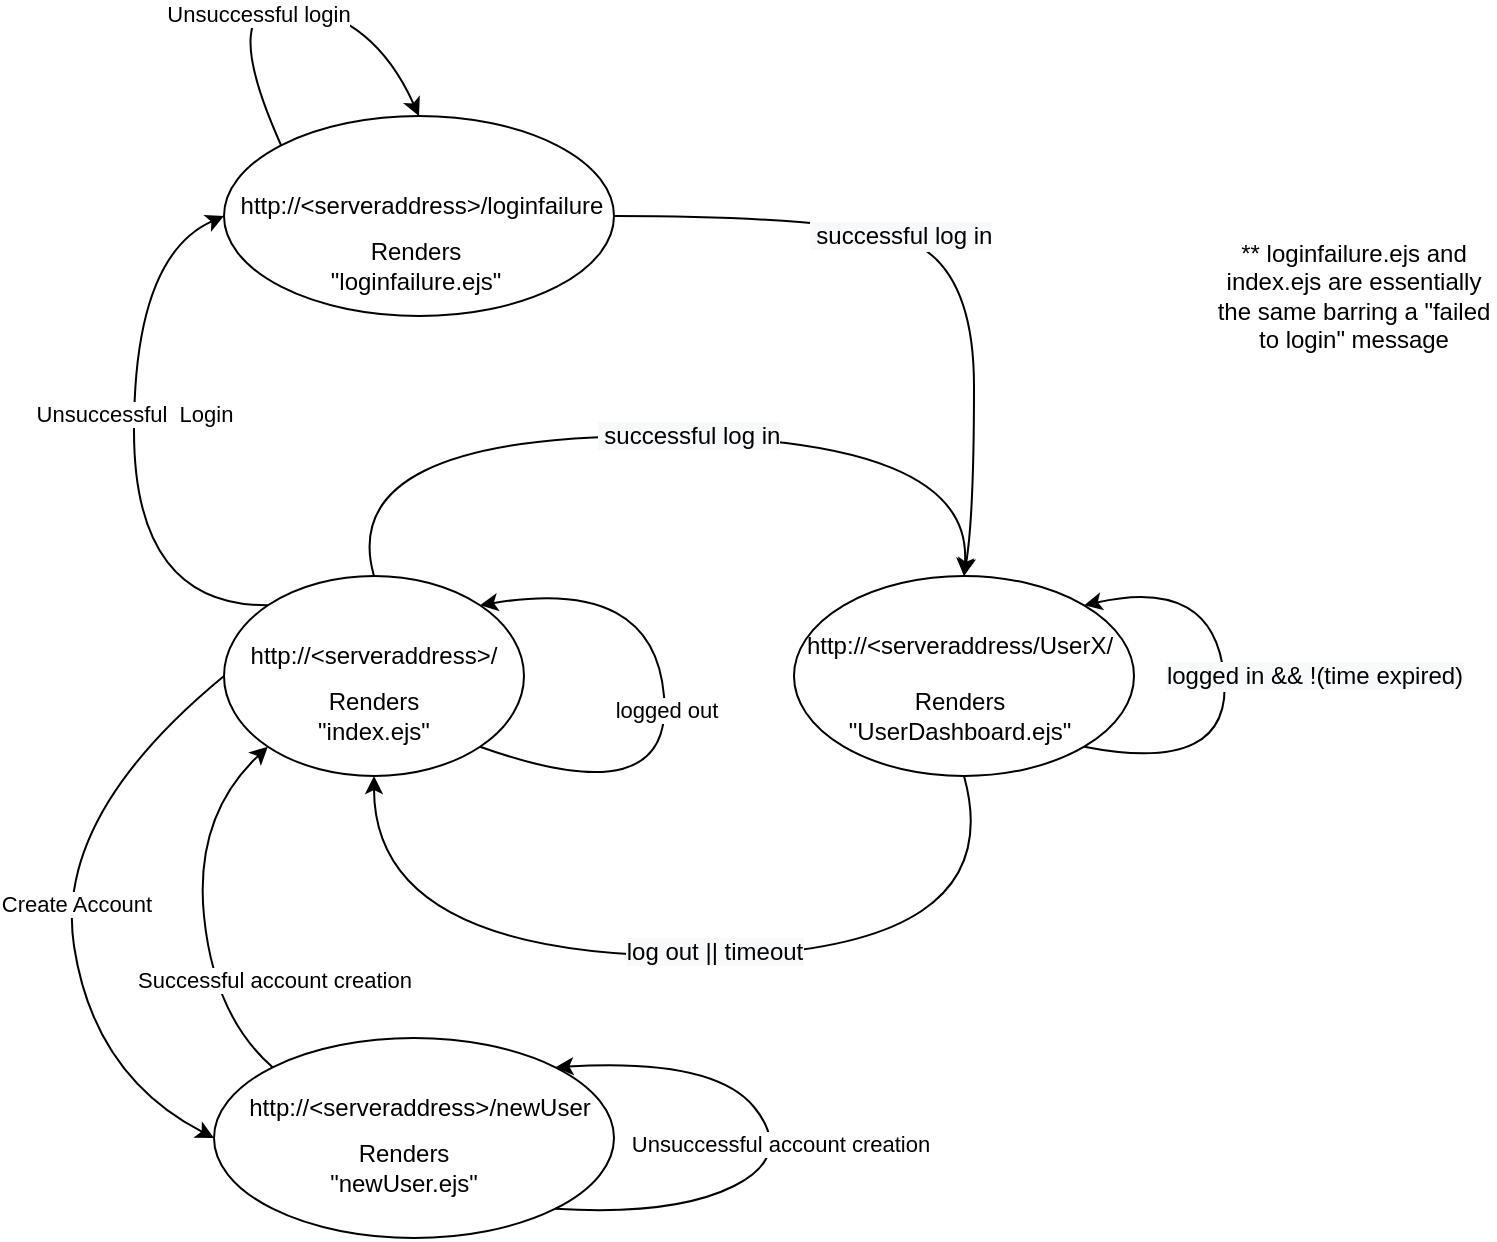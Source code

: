 <mxfile version="15.7.0" type="device"><diagram id="uElH-RjluK3MqZNIPlqf" name="Page-1"><mxGraphModel dx="1186" dy="1713" grid="1" gridSize="10" guides="1" tooltips="1" connect="1" arrows="1" fold="1" page="1" pageScale="1" pageWidth="850" pageHeight="1100" math="0" shadow="0"><root><mxCell id="0"/><mxCell id="1" parent="0"/><mxCell id="rFzy7DH7LXfwJdvgsZ7a-1" value="&lt;span style=&quot;color: rgba(0 , 0 , 0 , 0) ; font-family: monospace ; font-size: 0px&quot;&gt;%3CmxGraphModel%3E%3Croot%3E%3CmxCell%20id%3D%220%22%2F%3E%3CmxCell%20id%3D%221%22%20parent%3D%220%22%2F%3E%3CmxCell%20id%3D%222%22%20value%3D%22%22%20style%3D%22ellipse%3BwhiteSpace%3Dwrap%3Bhtml%3D1%3B%22%20vertex%3D%221%22%20parent%3D%221%22%3E%3CmxGeometry%20x%3D%22150%22%20y%3D%22240%22%20width%3D%22120%22%20height%3D%2280%22%20as%3D%22geometry%22%2F%3E%3C%2FmxCell%3E%3C%2Froot%3E%3C%2FmxGraphModel%3E&lt;/span&gt;" style="ellipse;whiteSpace=wrap;html=1;" vertex="1" parent="1"><mxGeometry x="135" y="240" width="150" height="100" as="geometry"/></mxCell><mxCell id="rFzy7DH7LXfwJdvgsZ7a-3" value="&lt;span style=&quot;color: rgba(0 , 0 , 0 , 0) ; font-family: monospace ; font-size: 0px&quot;&gt;%3CmxGraphModel%3E%3Croot%3E%3CmxCell%20id%3D%220%22%2F%3E%3CmxCell%20id%3D%221%22%20parent%3D%220%22%2F%3E%3CmxCell%20id%3D%222%22%20value%3D%22%22%20style%3D%22ellipse%3BwhiteSpace%3Dwrap%3Bhtml%3D1%3B%22%20vertex%3D%221%22%20parent%3D%221%22%3E%3CmxGeometry%20x%3D%22150%22%20y%3D%22240%22%20width%3D%22120%22%20height%3D%2280%22%20as%3D%22geometry%22%2F%3E%3C%2FmxCell%3E%3C%2Froot%3E%3C%2FmxGraphModel%3E&lt;/span&gt;" style="ellipse;whiteSpace=wrap;html=1;" vertex="1" parent="1"><mxGeometry x="420" y="240" width="170" height="100" as="geometry"/></mxCell><mxCell id="rFzy7DH7LXfwJdvgsZ7a-4" value="http://&amp;lt;serveraddress&amp;gt;/" style="text;html=1;strokeColor=none;fillColor=none;align=center;verticalAlign=middle;whiteSpace=wrap;rounded=0;" vertex="1" parent="1"><mxGeometry x="180" y="265" width="60" height="30" as="geometry"/></mxCell><mxCell id="rFzy7DH7LXfwJdvgsZ7a-5" value="Renders &quot;index.ejs&quot;" style="text;html=1;strokeColor=none;fillColor=none;align=center;verticalAlign=middle;whiteSpace=wrap;rounded=0;" vertex="1" parent="1"><mxGeometry x="180" y="295" width="60" height="30" as="geometry"/></mxCell><mxCell id="rFzy7DH7LXfwJdvgsZ7a-6" value="http://&amp;lt;serveraddress/UserX/" style="text;html=1;strokeColor=none;fillColor=none;align=center;verticalAlign=middle;whiteSpace=wrap;rounded=0;" vertex="1" parent="1"><mxGeometry x="472.5" y="260" width="60" height="30" as="geometry"/></mxCell><mxCell id="rFzy7DH7LXfwJdvgsZ7a-7" value="Renders &quot;UserDashboard.ejs&quot;" style="text;html=1;strokeColor=none;fillColor=none;align=center;verticalAlign=middle;whiteSpace=wrap;rounded=0;" vertex="1" parent="1"><mxGeometry x="472.5" y="295" width="60" height="30" as="geometry"/></mxCell><mxCell id="rFzy7DH7LXfwJdvgsZ7a-8" value="" style="curved=1;endArrow=classic;html=1;rounded=0;exitX=0.5;exitY=0;exitDx=0;exitDy=0;entryX=0.5;entryY=0;entryDx=0;entryDy=0;" edge="1" parent="1" source="rFzy7DH7LXfwJdvgsZ7a-1" target="rFzy7DH7LXfwJdvgsZ7a-3"><mxGeometry width="50" height="50" relative="1" as="geometry"><mxPoint x="80" y="170" as="sourcePoint"/><mxPoint x="130" y="120" as="targetPoint"/><Array as="points"><mxPoint x="190" y="170"/><mxPoint x="510" y="170"/></Array></mxGeometry></mxCell><mxCell id="rFzy7DH7LXfwJdvgsZ7a-33" value="&lt;span style=&quot;font-size: 12px ; background-color: rgb(248 , 249 , 250)&quot;&gt;&amp;nbsp;successful log in&lt;/span&gt;" style="edgeLabel;html=1;align=center;verticalAlign=middle;resizable=0;points=[];" vertex="1" connectable="0" parent="rFzy7DH7LXfwJdvgsZ7a-8"><mxGeometry x="0.079" relative="1" as="geometry"><mxPoint as="offset"/></mxGeometry></mxCell><mxCell id="rFzy7DH7LXfwJdvgsZ7a-11" value="" style="curved=1;endArrow=classic;html=1;rounded=0;exitX=0.5;exitY=1;exitDx=0;exitDy=0;entryX=0.5;entryY=1;entryDx=0;entryDy=0;" edge="1" parent="1" source="rFzy7DH7LXfwJdvgsZ7a-3" target="rFzy7DH7LXfwJdvgsZ7a-1"><mxGeometry width="50" height="50" relative="1" as="geometry"><mxPoint x="490" y="530" as="sourcePoint"/><mxPoint x="540" y="480" as="targetPoint"/><Array as="points"><mxPoint x="530" y="430"/><mxPoint x="210" y="430"/></Array></mxGeometry></mxCell><mxCell id="rFzy7DH7LXfwJdvgsZ7a-52" value="&lt;span style=&quot;font-size: 12px ; background-color: rgb(248 , 249 , 250)&quot;&gt;log out || timeout&lt;/span&gt;" style="edgeLabel;html=1;align=center;verticalAlign=middle;resizable=0;points=[];" vertex="1" connectable="0" parent="rFzy7DH7LXfwJdvgsZ7a-11"><mxGeometry x="-0.033" y="-2" relative="1" as="geometry"><mxPoint as="offset"/></mxGeometry></mxCell><mxCell id="rFzy7DH7LXfwJdvgsZ7a-13" value="" style="curved=1;endArrow=classic;html=1;rounded=0;exitX=1;exitY=1;exitDx=0;exitDy=0;entryX=1;entryY=0;entryDx=0;entryDy=0;" edge="1" parent="1" source="rFzy7DH7LXfwJdvgsZ7a-3" target="rFzy7DH7LXfwJdvgsZ7a-3"><mxGeometry width="50" height="50" relative="1" as="geometry"><mxPoint x="640" y="350" as="sourcePoint"/><mxPoint x="690" y="300" as="targetPoint"/><Array as="points"><mxPoint x="640" y="340"/><mxPoint x="630" y="240"/></Array></mxGeometry></mxCell><mxCell id="rFzy7DH7LXfwJdvgsZ7a-34" value="&lt;span style=&quot;font-size: 12px ; background-color: rgb(248 , 249 , 250)&quot;&gt;logged in &amp;amp;&amp;amp; !(time expired)&lt;/span&gt;" style="edgeLabel;html=1;align=center;verticalAlign=middle;resizable=0;points=[];" vertex="1" connectable="0" parent="rFzy7DH7LXfwJdvgsZ7a-13"><mxGeometry x="0.031" y="-1" relative="1" as="geometry"><mxPoint x="44" y="-1" as="offset"/></mxGeometry></mxCell><mxCell id="rFzy7DH7LXfwJdvgsZ7a-18" value="&lt;span style=&quot;color: rgba(0 , 0 , 0 , 0) ; font-family: monospace ; font-size: 0px&quot;&gt;%3CmxGraphModel%3E%3Croot%3E%3CmxCell%20id%3D%220%22%2F%3E%3CmxCell%20id%3D%221%22%20parent%3D%220%22%2F%3E%3CmxCell%20id%3D%222%22%20value%3D%22%22%20style%3D%22ellipse%3BwhiteSpace%3Dwrap%3Bhtml%3D1%3B%22%20vertex%3D%221%22%20parent%3D%221%22%3E%3CmxGeometry%20x%3D%22150%22%20y%3D%22240%22%20width%3D%22120%22%20height%3D%2280%22%20as%3D%22geometry%22%2F%3E%3C%2FmxCell%3E%3C%2Froot%3E%3C%2FmxGraphModel%3E&lt;/span&gt;" style="ellipse;whiteSpace=wrap;html=1;" vertex="1" parent="1"><mxGeometry x="135" y="10" width="195" height="100" as="geometry"/></mxCell><mxCell id="rFzy7DH7LXfwJdvgsZ7a-20" value="http://&amp;lt;serveraddress&amp;gt;/loginfailure" style="text;html=1;strokeColor=none;fillColor=none;align=center;verticalAlign=middle;whiteSpace=wrap;rounded=0;" vertex="1" parent="1"><mxGeometry x="203.75" y="40" width="60" height="30" as="geometry"/></mxCell><mxCell id="rFzy7DH7LXfwJdvgsZ7a-23" value="Renders &quot;loginfailure.ejs&quot;" style="text;html=1;strokeColor=none;fillColor=none;align=center;verticalAlign=middle;whiteSpace=wrap;rounded=0;" vertex="1" parent="1"><mxGeometry x="201.25" y="70" width="60" height="30" as="geometry"/></mxCell><mxCell id="rFzy7DH7LXfwJdvgsZ7a-24" value="** loginfailure.ejs and index.ejs are essentially the same barring a &quot;failed to login&quot; message" style="text;html=1;strokeColor=none;fillColor=none;align=center;verticalAlign=middle;whiteSpace=wrap;rounded=0;" vertex="1" parent="1"><mxGeometry x="630" y="70" width="140" height="60" as="geometry"/></mxCell><mxCell id="rFzy7DH7LXfwJdvgsZ7a-26" value="" style="curved=1;endArrow=classic;html=1;rounded=0;exitX=0;exitY=0;exitDx=0;exitDy=0;entryX=0;entryY=0.5;entryDx=0;entryDy=0;" edge="1" parent="1" source="rFzy7DH7LXfwJdvgsZ7a-1" target="rFzy7DH7LXfwJdvgsZ7a-18"><mxGeometry width="50" height="50" relative="1" as="geometry"><mxPoint x="50" y="190" as="sourcePoint"/><mxPoint x="100" y="140" as="targetPoint"/><Array as="points"><mxPoint x="90" y="255"/><mxPoint x="90" y="80"/></Array></mxGeometry></mxCell><mxCell id="rFzy7DH7LXfwJdvgsZ7a-30" value="Unsuccessful&amp;nbsp; Login" style="edgeLabel;html=1;align=center;verticalAlign=middle;resizable=0;points=[];" vertex="1" connectable="0" parent="rFzy7DH7LXfwJdvgsZ7a-26"><mxGeometry x="0.119" relative="1" as="geometry"><mxPoint as="offset"/></mxGeometry></mxCell><mxCell id="rFzy7DH7LXfwJdvgsZ7a-28" value="" style="curved=1;endArrow=classic;html=1;rounded=0;exitX=1;exitY=0.5;exitDx=0;exitDy=0;entryX=0.5;entryY=0;entryDx=0;entryDy=0;" edge="1" parent="1" source="rFzy7DH7LXfwJdvgsZ7a-18" target="rFzy7DH7LXfwJdvgsZ7a-3"><mxGeometry width="50" height="50" relative="1" as="geometry"><mxPoint x="430" y="110" as="sourcePoint"/><mxPoint x="480" y="60" as="targetPoint"/><Array as="points"><mxPoint x="430" y="60"/><mxPoint x="510" y="80"/><mxPoint x="510" y="210"/></Array></mxGeometry></mxCell><mxCell id="rFzy7DH7LXfwJdvgsZ7a-32" value="&lt;span style=&quot;font-size: 12px ; background-color: rgb(248 , 249 , 250)&quot;&gt;&amp;nbsp;successful log in&lt;/span&gt;" style="edgeLabel;html=1;align=center;verticalAlign=middle;resizable=0;points=[];" vertex="1" connectable="0" parent="rFzy7DH7LXfwJdvgsZ7a-28"><mxGeometry x="-0.159" y="1" relative="1" as="geometry"><mxPoint as="offset"/></mxGeometry></mxCell><mxCell id="rFzy7DH7LXfwJdvgsZ7a-39" value="" style="curved=1;endArrow=classic;html=1;rounded=0;entryX=0.5;entryY=0;entryDx=0;entryDy=0;exitX=0;exitY=0;exitDx=0;exitDy=0;" edge="1" parent="1" source="rFzy7DH7LXfwJdvgsZ7a-18" target="rFzy7DH7LXfwJdvgsZ7a-18"><mxGeometry width="50" height="50" relative="1" as="geometry"><mxPoint x="130" as="sourcePoint"/><mxPoint x="180" y="-50" as="targetPoint"/><Array as="points"><mxPoint x="130" y="-50"/><mxPoint x="210" y="-40"/></Array></mxGeometry></mxCell><mxCell id="rFzy7DH7LXfwJdvgsZ7a-40" value="Unsuccessful login" style="edgeLabel;html=1;align=center;verticalAlign=middle;resizable=0;points=[];" vertex="1" connectable="0" parent="rFzy7DH7LXfwJdvgsZ7a-39"><mxGeometry x="-0.036" y="-6" relative="1" as="geometry"><mxPoint as="offset"/></mxGeometry></mxCell><mxCell id="rFzy7DH7LXfwJdvgsZ7a-41" value="&lt;span style=&quot;color: rgba(0 , 0 , 0 , 0) ; font-family: monospace ; font-size: 0px&quot;&gt;%3CmxGraphModel%3E%3Croot%3E%3CmxCell%20id%3D%220%22%2F%3E%3CmxCell%20id%3D%221%22%20parent%3D%220%22%2F%3E%3CmxCell%20id%3D%222%22%20value%3D%22%22%20style%3D%22ellipse%3BwhiteSpace%3Dwrap%3Bhtml%3D1%3B%22%20vertex%3D%221%22%20parent%3D%221%22%3E%3CmxGeometry%20x%3D%22150%22%20y%3D%22240%22%20width%3D%22120%22%20height%3D%2280%22%20as%3D%22geometry%22%2F%3E%3C%2FmxCell%3E%3C%2Froot%3E%3C%2FmxGraphModel%3E&lt;/span&gt;" style="ellipse;whiteSpace=wrap;html=1;" vertex="1" parent="1"><mxGeometry x="130" y="471" width="200" height="100" as="geometry"/></mxCell><mxCell id="rFzy7DH7LXfwJdvgsZ7a-43" value="" style="curved=1;endArrow=classic;html=1;rounded=0;exitX=1;exitY=1;exitDx=0;exitDy=0;entryX=1;entryY=0;entryDx=0;entryDy=0;" edge="1" parent="1" source="rFzy7DH7LXfwJdvgsZ7a-1" target="rFzy7DH7LXfwJdvgsZ7a-1"><mxGeometry width="50" height="50" relative="1" as="geometry"><mxPoint x="310" y="360" as="sourcePoint"/><mxPoint x="360" y="310" as="targetPoint"/><Array as="points"><mxPoint x="360" y="360"/><mxPoint x="350" y="240"/></Array></mxGeometry></mxCell><mxCell id="rFzy7DH7LXfwJdvgsZ7a-45" value="&lt;span style=&quot;color: rgba(0 , 0 , 0 , 0) ; font-family: monospace ; font-size: 0px ; background-color: rgb(248 , 249 , 250)&quot;&gt;%3CmxGraphModel%3E%3Croot%3E%3CmxCell%20id%3D%220%22%2F%3E%3CmxCell%20id%3D%221%22%20parent%3D%220%22%2F%3E%3CmxCell%20id%3D%222%22%20value%3D%22%26lt%3Bspan%20style%3D%26quot%3Bfont-size%3A%2012px%20%3B%20background-color%3A%20rgb(248%20%2C%20249%20%2C%20250)%26quot%3B%26gt%3Blogged%20out%26lt%3B%2Fspan%26gt%3B%22%20style%3D%22edgeLabel%3Bhtml%3D1%3Balign%3Dcenter%3BverticalAlign%3Dmiddle%3Bresizable%3D0%3Bpoints%3D%5B%5D%3B%22%20vertex%3D%221%22%20connectable%3D%220%22%20parent%3D%221%22%3E%3CmxGeometry%20x%3D%22100%22%20y%3D%22311.069%22%20as%3D%22geometry%22%2F%3E%3C%2FmxCell%3E%3C%2Froot%3E%3C%2FmxGraphModel%3E&lt;/span&gt;&lt;span style=&quot;color: rgba(0 , 0 , 0 , 0) ; font-family: monospace ; font-size: 0px ; background-color: rgb(248 , 249 , 250)&quot;&gt;%3CmxGraphModel%3E%3Croot%3E%3CmxCell%20id%3D%220%22%2F%3E%3CmxCell%20id%3D%221%22%20parent%3D%220%22%2F%3E%3CmxCell%20id%3D%222%22%20value%3D%22%26lt%3Bspan%20style%3D%26quot%3Bfont-size%3A%2012px%20%3B%20background-color%3A%20rgb(248%20%2C%20249%20%2C%20250)%26quot%3B%26gt%3Blogged%20out%26lt%3B%2Fspan%26gt%3B%22%20style%3D%22edgeLabel%3Bhtml%3D1%3Balign%3Dcenter%3BverticalAlign%3Dmiddle%3Bresizable%3D0%3Bpoints%3D%5B%5D%3B%22%20vertex%3D%221%22%20connectable%3D%220%22%20parent%3D%221%22%3E%3CmxGeometry%20x%3D%22100%22%20y%3D%22311.069%22%20as%3D%22geometry%22%2F%3E%3C%2FmxCell%3E%3C%2Froot%3E%3C%2FmxGraphModel%3E&lt;/span&gt;" style="edgeLabel;html=1;align=center;verticalAlign=middle;resizable=0;points=[];" vertex="1" connectable="0" parent="rFzy7DH7LXfwJdvgsZ7a-43"><mxGeometry x="0.035" relative="1" as="geometry"><mxPoint as="offset"/></mxGeometry></mxCell><mxCell id="rFzy7DH7LXfwJdvgsZ7a-46" value="logged out" style="edgeLabel;html=1;align=center;verticalAlign=middle;resizable=0;points=[];" vertex="1" connectable="0" parent="rFzy7DH7LXfwJdvgsZ7a-43"><mxGeometry x="0.002" relative="1" as="geometry"><mxPoint as="offset"/></mxGeometry></mxCell><mxCell id="rFzy7DH7LXfwJdvgsZ7a-47" value="z" style="curved=1;endArrow=classic;html=1;rounded=0;exitX=0;exitY=0.5;exitDx=0;exitDy=0;entryX=0;entryY=0.5;entryDx=0;entryDy=0;" edge="1" parent="1" source="rFzy7DH7LXfwJdvgsZ7a-1" target="rFzy7DH7LXfwJdvgsZ7a-41"><mxGeometry width="50" height="50" relative="1" as="geometry"><mxPoint x="40" y="400" as="sourcePoint"/><mxPoint x="90" y="350" as="targetPoint"/><Array as="points"><mxPoint x="50" y="360"/><mxPoint x="70" y="490"/></Array></mxGeometry></mxCell><mxCell id="rFzy7DH7LXfwJdvgsZ7a-48" value="Create Account" style="edgeLabel;html=1;align=center;verticalAlign=middle;resizable=0;points=[];" vertex="1" connectable="0" parent="rFzy7DH7LXfwJdvgsZ7a-47"><mxGeometry x="0.004" y="4" relative="1" as="geometry"><mxPoint as="offset"/></mxGeometry></mxCell><mxCell id="rFzy7DH7LXfwJdvgsZ7a-49" value="http://&amp;lt;serveraddress&amp;gt;/newUser" style="text;html=1;strokeColor=none;fillColor=none;align=center;verticalAlign=middle;whiteSpace=wrap;rounded=0;" vertex="1" parent="1"><mxGeometry x="202.5" y="491" width="60" height="30" as="geometry"/></mxCell><mxCell id="rFzy7DH7LXfwJdvgsZ7a-50" value="Renders&lt;br&gt;&quot;newUser.ejs&quot;" style="text;html=1;strokeColor=none;fillColor=none;align=center;verticalAlign=middle;whiteSpace=wrap;rounded=0;" vertex="1" parent="1"><mxGeometry x="195" y="521" width="60" height="30" as="geometry"/></mxCell><mxCell id="rFzy7DH7LXfwJdvgsZ7a-51" value="" style="curved=1;endArrow=classic;html=1;rounded=0;exitX=1;exitY=1;exitDx=0;exitDy=0;entryX=1;entryY=0;entryDx=0;entryDy=0;" edge="1" parent="1" source="rFzy7DH7LXfwJdvgsZ7a-41" target="rFzy7DH7LXfwJdvgsZ7a-41"><mxGeometry width="50" height="50" relative="1" as="geometry"><mxPoint x="370" y="571" as="sourcePoint"/><mxPoint x="420" y="521" as="targetPoint"/><Array as="points"><mxPoint x="360" y="560"/><mxPoint x="420" y="530"/><mxPoint x="380" y="481"/></Array></mxGeometry></mxCell><mxCell id="rFzy7DH7LXfwJdvgsZ7a-53" value="Unsuccessful account creation" style="edgeLabel;html=1;align=center;verticalAlign=middle;resizable=0;points=[];" vertex="1" connectable="0" parent="rFzy7DH7LXfwJdvgsZ7a-51"><mxGeometry x="0.012" y="2" relative="1" as="geometry"><mxPoint as="offset"/></mxGeometry></mxCell><mxCell id="rFzy7DH7LXfwJdvgsZ7a-54" value="" style="curved=1;endArrow=classic;html=1;rounded=0;exitX=0;exitY=0;exitDx=0;exitDy=0;entryX=0;entryY=1;entryDx=0;entryDy=0;" edge="1" parent="1" source="rFzy7DH7LXfwJdvgsZ7a-41" target="rFzy7DH7LXfwJdvgsZ7a-1"><mxGeometry width="50" height="50" relative="1" as="geometry"><mxPoint x="120" y="410" as="sourcePoint"/><mxPoint x="170" y="360" as="targetPoint"/><Array as="points"><mxPoint x="130" y="460"/><mxPoint x="120" y="360"/></Array></mxGeometry></mxCell><mxCell id="rFzy7DH7LXfwJdvgsZ7a-55" value="Successful account creation" style="edgeLabel;html=1;align=center;verticalAlign=middle;resizable=0;points=[];" vertex="1" connectable="0" parent="rFzy7DH7LXfwJdvgsZ7a-54"><mxGeometry x="-0.403" y="-3" relative="1" as="geometry"><mxPoint x="29" as="offset"/></mxGeometry></mxCell></root></mxGraphModel></diagram></mxfile>